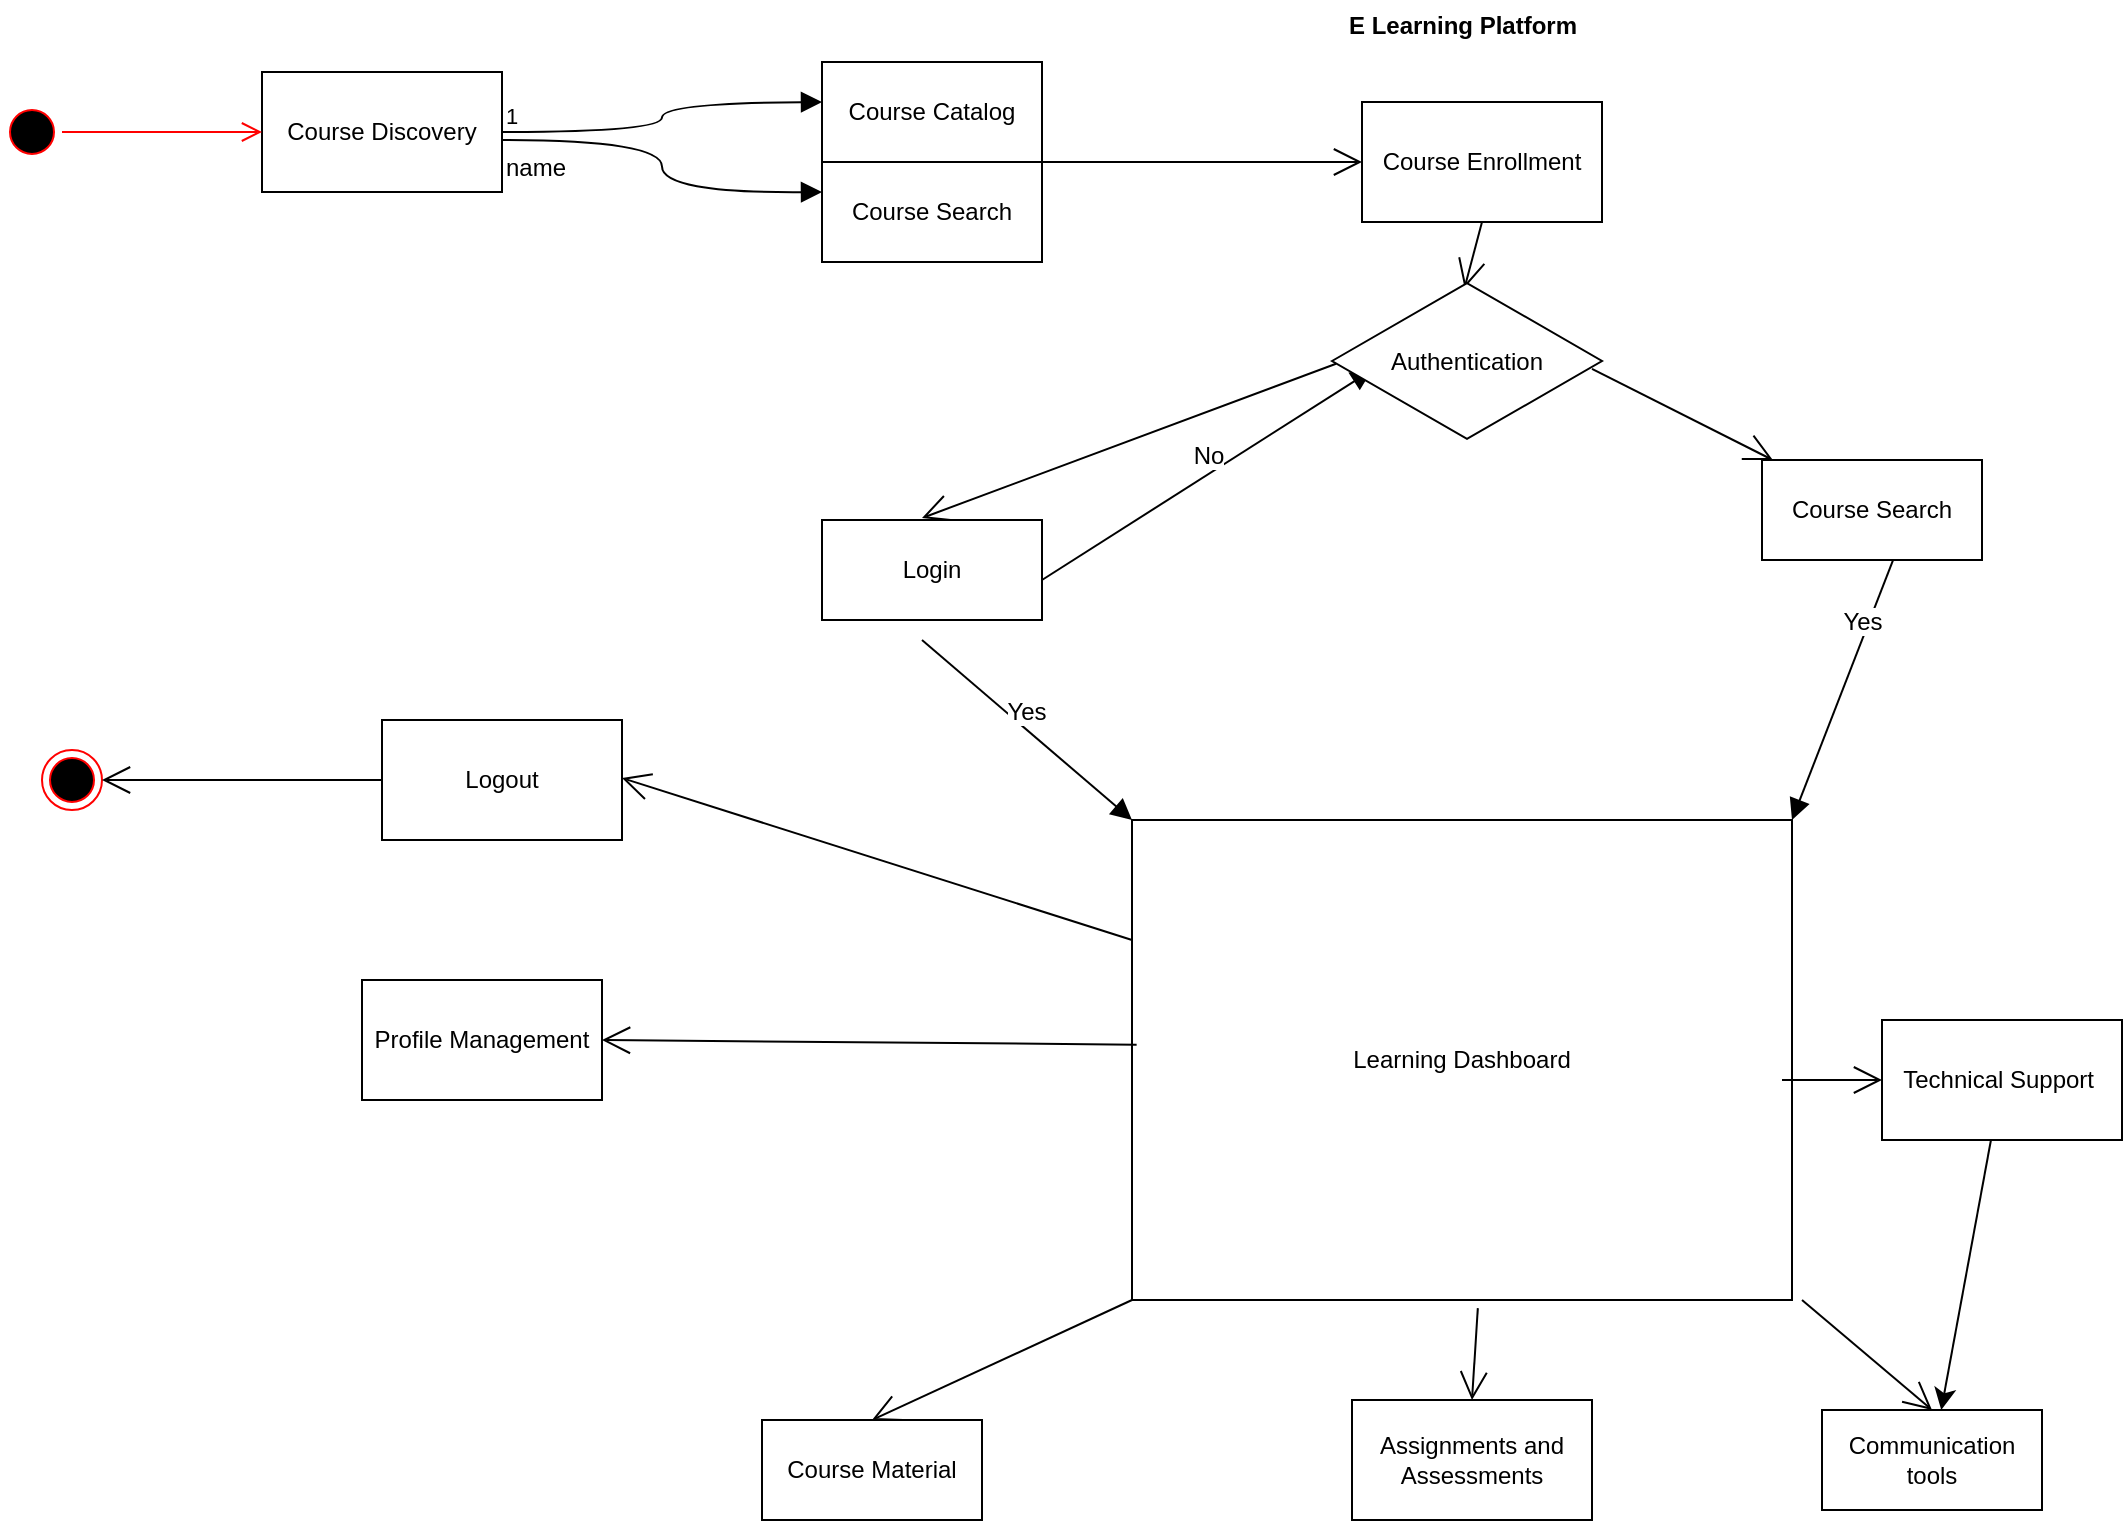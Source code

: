 <mxfile version="24.5.2" type="github">
  <diagram id="C5RBs43oDa-KdzZeNtuy" name="Page-1">
    <mxGraphModel dx="2950" dy="2971" grid="1" gridSize="10" guides="1" tooltips="1" connect="1" arrows="1" fold="1" page="1" pageScale="1" pageWidth="827" pageHeight="1169" math="0" shadow="0">
      <root>
        <mxCell id="WIyWlLk6GJQsqaUBKTNV-0" />
        <mxCell id="WIyWlLk6GJQsqaUBKTNV-1" parent="WIyWlLk6GJQsqaUBKTNV-0" />
        <mxCell id="p9pdIH8C1fkwlVelL0Do-0" value="Course Discovery" style="rounded=0;whiteSpace=wrap;html=1;" vertex="1" parent="WIyWlLk6GJQsqaUBKTNV-1">
          <mxGeometry x="-940" y="-1104" width="120" height="60" as="geometry" />
        </mxCell>
        <mxCell id="p9pdIH8C1fkwlVelL0Do-2" value="Logout" style="rounded=0;whiteSpace=wrap;html=1;" vertex="1" parent="WIyWlLk6GJQsqaUBKTNV-1">
          <mxGeometry x="-880" y="-780" width="120" height="60" as="geometry" />
        </mxCell>
        <mxCell id="p9pdIH8C1fkwlVelL0Do-3" value="Course Enrollment" style="rounded=0;whiteSpace=wrap;html=1;" vertex="1" parent="WIyWlLk6GJQsqaUBKTNV-1">
          <mxGeometry x="-390" y="-1089" width="120" height="60" as="geometry" />
        </mxCell>
        <mxCell id="p9pdIH8C1fkwlVelL0Do-4" value="Learning Dashboard" style="rounded=0;whiteSpace=wrap;html=1;" vertex="1" parent="WIyWlLk6GJQsqaUBKTNV-1">
          <mxGeometry x="-505" y="-730" width="330" height="240" as="geometry" />
        </mxCell>
        <mxCell id="p9pdIH8C1fkwlVelL0Do-6" value="Assignments and Assessments" style="rounded=0;whiteSpace=wrap;html=1;" vertex="1" parent="WIyWlLk6GJQsqaUBKTNV-1">
          <mxGeometry x="-395" y="-440" width="120" height="60" as="geometry" />
        </mxCell>
        <mxCell id="p9pdIH8C1fkwlVelL0Do-57" value="" style="edgeStyle=none;curved=1;rounded=0;orthogonalLoop=1;jettySize=auto;html=1;fontSize=12;startSize=8;endSize=8;" edge="1" parent="WIyWlLk6GJQsqaUBKTNV-1" source="p9pdIH8C1fkwlVelL0Do-10" target="p9pdIH8C1fkwlVelL0Do-51">
          <mxGeometry relative="1" as="geometry" />
        </mxCell>
        <mxCell id="p9pdIH8C1fkwlVelL0Do-10" value="Technical Support&amp;nbsp;" style="rounded=0;whiteSpace=wrap;html=1;" vertex="1" parent="WIyWlLk6GJQsqaUBKTNV-1">
          <mxGeometry x="-130" y="-630" width="120" height="60" as="geometry" />
        </mxCell>
        <mxCell id="p9pdIH8C1fkwlVelL0Do-11" value="Profile Management" style="rounded=0;whiteSpace=wrap;html=1;" vertex="1" parent="WIyWlLk6GJQsqaUBKTNV-1">
          <mxGeometry x="-890" y="-650" width="120" height="60" as="geometry" />
        </mxCell>
        <mxCell id="p9pdIH8C1fkwlVelL0Do-17" value="E Learning Platform" style="text;align=center;fontStyle=1;verticalAlign=middle;spacingLeft=3;spacingRight=3;strokeColor=none;rotatable=0;points=[[0,0.5],[1,0.5]];portConstraint=eastwest;html=1;" vertex="1" parent="WIyWlLk6GJQsqaUBKTNV-1">
          <mxGeometry x="-380" y="-1140" width="80" height="26" as="geometry" />
        </mxCell>
        <mxCell id="p9pdIH8C1fkwlVelL0Do-18" value="" style="ellipse;html=1;shape=startState;fillColor=#000000;strokeColor=#ff0000;" vertex="1" parent="WIyWlLk6GJQsqaUBKTNV-1">
          <mxGeometry x="-1070" y="-1089" width="30" height="30" as="geometry" />
        </mxCell>
        <mxCell id="p9pdIH8C1fkwlVelL0Do-19" value="" style="edgeStyle=orthogonalEdgeStyle;html=1;verticalAlign=bottom;endArrow=open;endSize=8;strokeColor=#ff0000;rounded=0;fontSize=12;curved=1;entryX=0;entryY=0.5;entryDx=0;entryDy=0;" edge="1" source="p9pdIH8C1fkwlVelL0Do-18" parent="WIyWlLk6GJQsqaUBKTNV-1" target="p9pdIH8C1fkwlVelL0Do-0">
          <mxGeometry relative="1" as="geometry">
            <mxPoint x="-950" y="-1074" as="targetPoint" />
          </mxGeometry>
        </mxCell>
        <mxCell id="p9pdIH8C1fkwlVelL0Do-25" value="Course Catalog" style="html=1;whiteSpace=wrap;" vertex="1" parent="WIyWlLk6GJQsqaUBKTNV-1">
          <mxGeometry x="-660" y="-1109" width="110" height="50" as="geometry" />
        </mxCell>
        <mxCell id="p9pdIH8C1fkwlVelL0Do-26" value="Course Search" style="html=1;whiteSpace=wrap;" vertex="1" parent="WIyWlLk6GJQsqaUBKTNV-1">
          <mxGeometry x="-660" y="-1059" width="110" height="50" as="geometry" />
        </mxCell>
        <mxCell id="p9pdIH8C1fkwlVelL0Do-29" value="name" style="endArrow=block;endFill=1;html=1;edgeStyle=orthogonalEdgeStyle;align=left;verticalAlign=top;rounded=0;fontSize=12;startSize=8;endSize=8;curved=1;exitX=1;exitY=0.5;exitDx=0;exitDy=0;" edge="1" parent="WIyWlLk6GJQsqaUBKTNV-1" source="p9pdIH8C1fkwlVelL0Do-0">
          <mxGeometry x="-1" relative="1" as="geometry">
            <mxPoint x="-820" y="-1089" as="sourcePoint" />
            <mxPoint x="-660" y="-1089" as="targetPoint" />
          </mxGeometry>
        </mxCell>
        <mxCell id="p9pdIH8C1fkwlVelL0Do-30" value="1" style="edgeLabel;resizable=0;html=1;align=left;verticalAlign=bottom;" connectable="0" vertex="1" parent="p9pdIH8C1fkwlVelL0Do-29">
          <mxGeometry x="-1" relative="1" as="geometry" />
        </mxCell>
        <mxCell id="p9pdIH8C1fkwlVelL0Do-31" value="name" style="endArrow=block;endFill=1;html=1;edgeStyle=orthogonalEdgeStyle;align=left;verticalAlign=top;rounded=0;fontSize=12;startSize=8;endSize=8;curved=1;exitX=1;exitY=0.567;exitDx=0;exitDy=0;exitPerimeter=0;" edge="1" parent="WIyWlLk6GJQsqaUBKTNV-1" source="p9pdIH8C1fkwlVelL0Do-0">
          <mxGeometry x="-1" relative="1" as="geometry">
            <mxPoint x="-810" y="-1060" as="sourcePoint" />
            <mxPoint x="-660" y="-1044" as="targetPoint" />
          </mxGeometry>
        </mxCell>
        <mxCell id="p9pdIH8C1fkwlVelL0Do-33" value="" style="endArrow=open;endFill=1;endSize=12;html=1;rounded=0;fontSize=12;curved=1;" edge="1" parent="WIyWlLk6GJQsqaUBKTNV-1">
          <mxGeometry width="160" relative="1" as="geometry">
            <mxPoint x="-550" y="-1059" as="sourcePoint" />
            <mxPoint x="-390" y="-1059" as="targetPoint" />
          </mxGeometry>
        </mxCell>
        <mxCell id="p9pdIH8C1fkwlVelL0Do-34" value="" style="ellipse;html=1;shape=endState;fillColor=#000000;strokeColor=#ff0000;" vertex="1" parent="WIyWlLk6GJQsqaUBKTNV-1">
          <mxGeometry x="-1050" y="-765" width="30" height="30" as="geometry" />
        </mxCell>
        <mxCell id="p9pdIH8C1fkwlVelL0Do-35" value="" style="endArrow=open;endFill=1;endSize=12;html=1;rounded=0;fontSize=12;curved=1;entryX=0.491;entryY=0.049;entryDx=0;entryDy=0;exitX=0.5;exitY=1;exitDx=0;exitDy=0;entryPerimeter=0;" edge="1" parent="WIyWlLk6GJQsqaUBKTNV-1" source="p9pdIH8C1fkwlVelL0Do-3" target="p9pdIH8C1fkwlVelL0Do-63">
          <mxGeometry width="160" relative="1" as="geometry">
            <mxPoint x="-370" y="-1020" as="sourcePoint" />
            <mxPoint x="-330" y="-980" as="targetPoint" />
          </mxGeometry>
        </mxCell>
        <mxCell id="p9pdIH8C1fkwlVelL0Do-38" value="" style="endArrow=open;endFill=1;endSize=12;html=1;rounded=0;fontSize=12;curved=1;exitX=0.015;exitY=0.517;exitDx=0;exitDy=0;exitPerimeter=0;" edge="1" parent="WIyWlLk6GJQsqaUBKTNV-1" source="p9pdIH8C1fkwlVelL0Do-63">
          <mxGeometry width="160" relative="1" as="geometry">
            <mxPoint x="-385" y="-980" as="sourcePoint" />
            <mxPoint x="-610" y="-881" as="targetPoint" />
          </mxGeometry>
        </mxCell>
        <mxCell id="p9pdIH8C1fkwlVelL0Do-40" value="Yes" style="html=1;verticalAlign=bottom;endArrow=block;curved=0;rounded=0;fontSize=12;startSize=8;endSize=8;entryX=0;entryY=0;entryDx=0;entryDy=0;exitX=0.5;exitY=1;exitDx=0;exitDy=0;" edge="1" parent="WIyWlLk6GJQsqaUBKTNV-1" target="p9pdIH8C1fkwlVelL0Do-4">
          <mxGeometry width="80" relative="1" as="geometry">
            <mxPoint x="-610" y="-820" as="sourcePoint" />
            <mxPoint x="-640" y="-800" as="targetPoint" />
          </mxGeometry>
        </mxCell>
        <mxCell id="p9pdIH8C1fkwlVelL0Do-43" value="No" style="html=1;verticalAlign=bottom;endArrow=block;curved=0;rounded=0;fontSize=12;startSize=8;endSize=8;entryX=0;entryY=0.5;entryDx=0;entryDy=0;exitX=1;exitY=0.5;exitDx=0;exitDy=0;" edge="1" parent="WIyWlLk6GJQsqaUBKTNV-1">
          <mxGeometry width="80" relative="1" as="geometry">
            <mxPoint x="-550" y="-850" as="sourcePoint" />
            <mxPoint x="-385" y="-955" as="targetPoint" />
          </mxGeometry>
        </mxCell>
        <mxCell id="p9pdIH8C1fkwlVelL0Do-46" value="" style="endArrow=open;endFill=1;endSize=12;html=1;rounded=0;fontSize=12;curved=1;" edge="1" parent="WIyWlLk6GJQsqaUBKTNV-1" target="p9pdIH8C1fkwlVelL0Do-61">
          <mxGeometry width="160" relative="1" as="geometry">
            <mxPoint x="-275" y="-955.59" as="sourcePoint" />
            <mxPoint x="-105" y="-970" as="targetPoint" />
          </mxGeometry>
        </mxCell>
        <mxCell id="p9pdIH8C1fkwlVelL0Do-47" value="Yes" style="html=1;verticalAlign=bottom;endArrow=block;curved=0;rounded=0;fontSize=12;startSize=8;endSize=8;entryX=1;entryY=0;entryDx=0;entryDy=0;exitX=0.5;exitY=1;exitDx=0;exitDy=0;" edge="1" parent="WIyWlLk6GJQsqaUBKTNV-1" target="p9pdIH8C1fkwlVelL0Do-4">
          <mxGeometry width="80" relative="1" as="geometry">
            <mxPoint x="-105" y="-910" as="sourcePoint" />
            <mxPoint y="-805" as="targetPoint" />
          </mxGeometry>
        </mxCell>
        <mxCell id="p9pdIH8C1fkwlVelL0Do-50" value="Course Material" style="html=1;whiteSpace=wrap;" vertex="1" parent="WIyWlLk6GJQsqaUBKTNV-1">
          <mxGeometry x="-690" y="-430" width="110" height="50" as="geometry" />
        </mxCell>
        <mxCell id="p9pdIH8C1fkwlVelL0Do-51" value="Communication tools" style="html=1;whiteSpace=wrap;" vertex="1" parent="WIyWlLk6GJQsqaUBKTNV-1">
          <mxGeometry x="-160" y="-435" width="110" height="50" as="geometry" />
        </mxCell>
        <mxCell id="p9pdIH8C1fkwlVelL0Do-52" value="" style="endArrow=open;endFill=1;endSize=12;html=1;rounded=0;fontSize=12;curved=1;entryX=1;entryY=0.5;entryDx=0;entryDy=0;exitX=0.007;exitY=0.468;exitDx=0;exitDy=0;exitPerimeter=0;" edge="1" parent="WIyWlLk6GJQsqaUBKTNV-1" source="p9pdIH8C1fkwlVelL0Do-4" target="p9pdIH8C1fkwlVelL0Do-11">
          <mxGeometry width="160" relative="1" as="geometry">
            <mxPoint x="-740" y="-590" as="sourcePoint" />
            <mxPoint x="-580" y="-590" as="targetPoint" />
          </mxGeometry>
        </mxCell>
        <mxCell id="p9pdIH8C1fkwlVelL0Do-53" value="" style="endArrow=open;endFill=1;endSize=12;html=1;rounded=0;fontSize=12;curved=1;entryX=0.5;entryY=0;entryDx=0;entryDy=0;exitX=0;exitY=1;exitDx=0;exitDy=0;" edge="1" parent="WIyWlLk6GJQsqaUBKTNV-1" source="p9pdIH8C1fkwlVelL0Do-4" target="p9pdIH8C1fkwlVelL0Do-50">
          <mxGeometry width="160" relative="1" as="geometry">
            <mxPoint x="-710" y="-520" as="sourcePoint" />
            <mxPoint x="-550" y="-520" as="targetPoint" />
          </mxGeometry>
        </mxCell>
        <mxCell id="p9pdIH8C1fkwlVelL0Do-54" value="" style="endArrow=open;endFill=1;endSize=12;html=1;rounded=0;fontSize=12;curved=1;entryX=0.5;entryY=0;entryDx=0;entryDy=0;exitX=0.524;exitY=1.017;exitDx=0;exitDy=0;exitPerimeter=0;" edge="1" parent="WIyWlLk6GJQsqaUBKTNV-1" source="p9pdIH8C1fkwlVelL0Do-4" target="p9pdIH8C1fkwlVelL0Do-6">
          <mxGeometry width="160" relative="1" as="geometry">
            <mxPoint x="-280" y="-470" as="sourcePoint" />
            <mxPoint x="-120" y="-470" as="targetPoint" />
          </mxGeometry>
        </mxCell>
        <mxCell id="p9pdIH8C1fkwlVelL0Do-55" value="" style="endArrow=open;endFill=1;endSize=12;html=1;rounded=0;fontSize=12;curved=1;entryX=0.5;entryY=0;entryDx=0;entryDy=0;" edge="1" parent="WIyWlLk6GJQsqaUBKTNV-1" target="p9pdIH8C1fkwlVelL0Do-51">
          <mxGeometry width="160" relative="1" as="geometry">
            <mxPoint x="-170" y="-490" as="sourcePoint" />
            <mxPoint x="-120" y="-470" as="targetPoint" />
          </mxGeometry>
        </mxCell>
        <mxCell id="p9pdIH8C1fkwlVelL0Do-56" value="" style="endArrow=open;endFill=1;endSize=12;html=1;rounded=0;fontSize=12;curved=1;entryX=0;entryY=0.5;entryDx=0;entryDy=0;" edge="1" parent="WIyWlLk6GJQsqaUBKTNV-1" target="p9pdIH8C1fkwlVelL0Do-10">
          <mxGeometry width="160" relative="1" as="geometry">
            <mxPoint x="-180" y="-600" as="sourcePoint" />
            <mxPoint x="-20" y="-600" as="targetPoint" />
          </mxGeometry>
        </mxCell>
        <mxCell id="p9pdIH8C1fkwlVelL0Do-58" value="" style="endArrow=open;endFill=1;endSize=12;html=1;rounded=0;fontSize=12;curved=1;entryX=1;entryY=0.5;entryDx=0;entryDy=0;exitX=0;exitY=0.25;exitDx=0;exitDy=0;" edge="1" parent="WIyWlLk6GJQsqaUBKTNV-1" source="p9pdIH8C1fkwlVelL0Do-4">
          <mxGeometry width="160" relative="1" as="geometry">
            <mxPoint x="-493" y="-749" as="sourcePoint" />
            <mxPoint x="-760" y="-751" as="targetPoint" />
          </mxGeometry>
        </mxCell>
        <mxCell id="p9pdIH8C1fkwlVelL0Do-59" value="" style="endArrow=open;endFill=1;endSize=12;html=1;rounded=0;fontSize=12;curved=1;entryX=1;entryY=0.5;entryDx=0;entryDy=0;exitX=0;exitY=0.5;exitDx=0;exitDy=0;" edge="1" parent="WIyWlLk6GJQsqaUBKTNV-1" source="p9pdIH8C1fkwlVelL0Do-2" target="p9pdIH8C1fkwlVelL0Do-34">
          <mxGeometry width="160" relative="1" as="geometry">
            <mxPoint x="-1030" y="-700" as="sourcePoint" />
            <mxPoint x="-870" y="-700" as="targetPoint" />
          </mxGeometry>
        </mxCell>
        <mxCell id="p9pdIH8C1fkwlVelL0Do-60" value="Login" style="html=1;whiteSpace=wrap;" vertex="1" parent="WIyWlLk6GJQsqaUBKTNV-1">
          <mxGeometry x="-660" y="-880" width="110" height="50" as="geometry" />
        </mxCell>
        <mxCell id="p9pdIH8C1fkwlVelL0Do-61" value="Course Search" style="html=1;whiteSpace=wrap;" vertex="1" parent="WIyWlLk6GJQsqaUBKTNV-1">
          <mxGeometry x="-190" y="-910" width="110" height="50" as="geometry" />
        </mxCell>
        <mxCell id="p9pdIH8C1fkwlVelL0Do-63" value="Authentication" style="html=1;whiteSpace=wrap;aspect=fixed;shape=isoRectangle;" vertex="1" parent="WIyWlLk6GJQsqaUBKTNV-1">
          <mxGeometry x="-405" y="-1000" width="135" height="81" as="geometry" />
        </mxCell>
      </root>
    </mxGraphModel>
  </diagram>
</mxfile>
